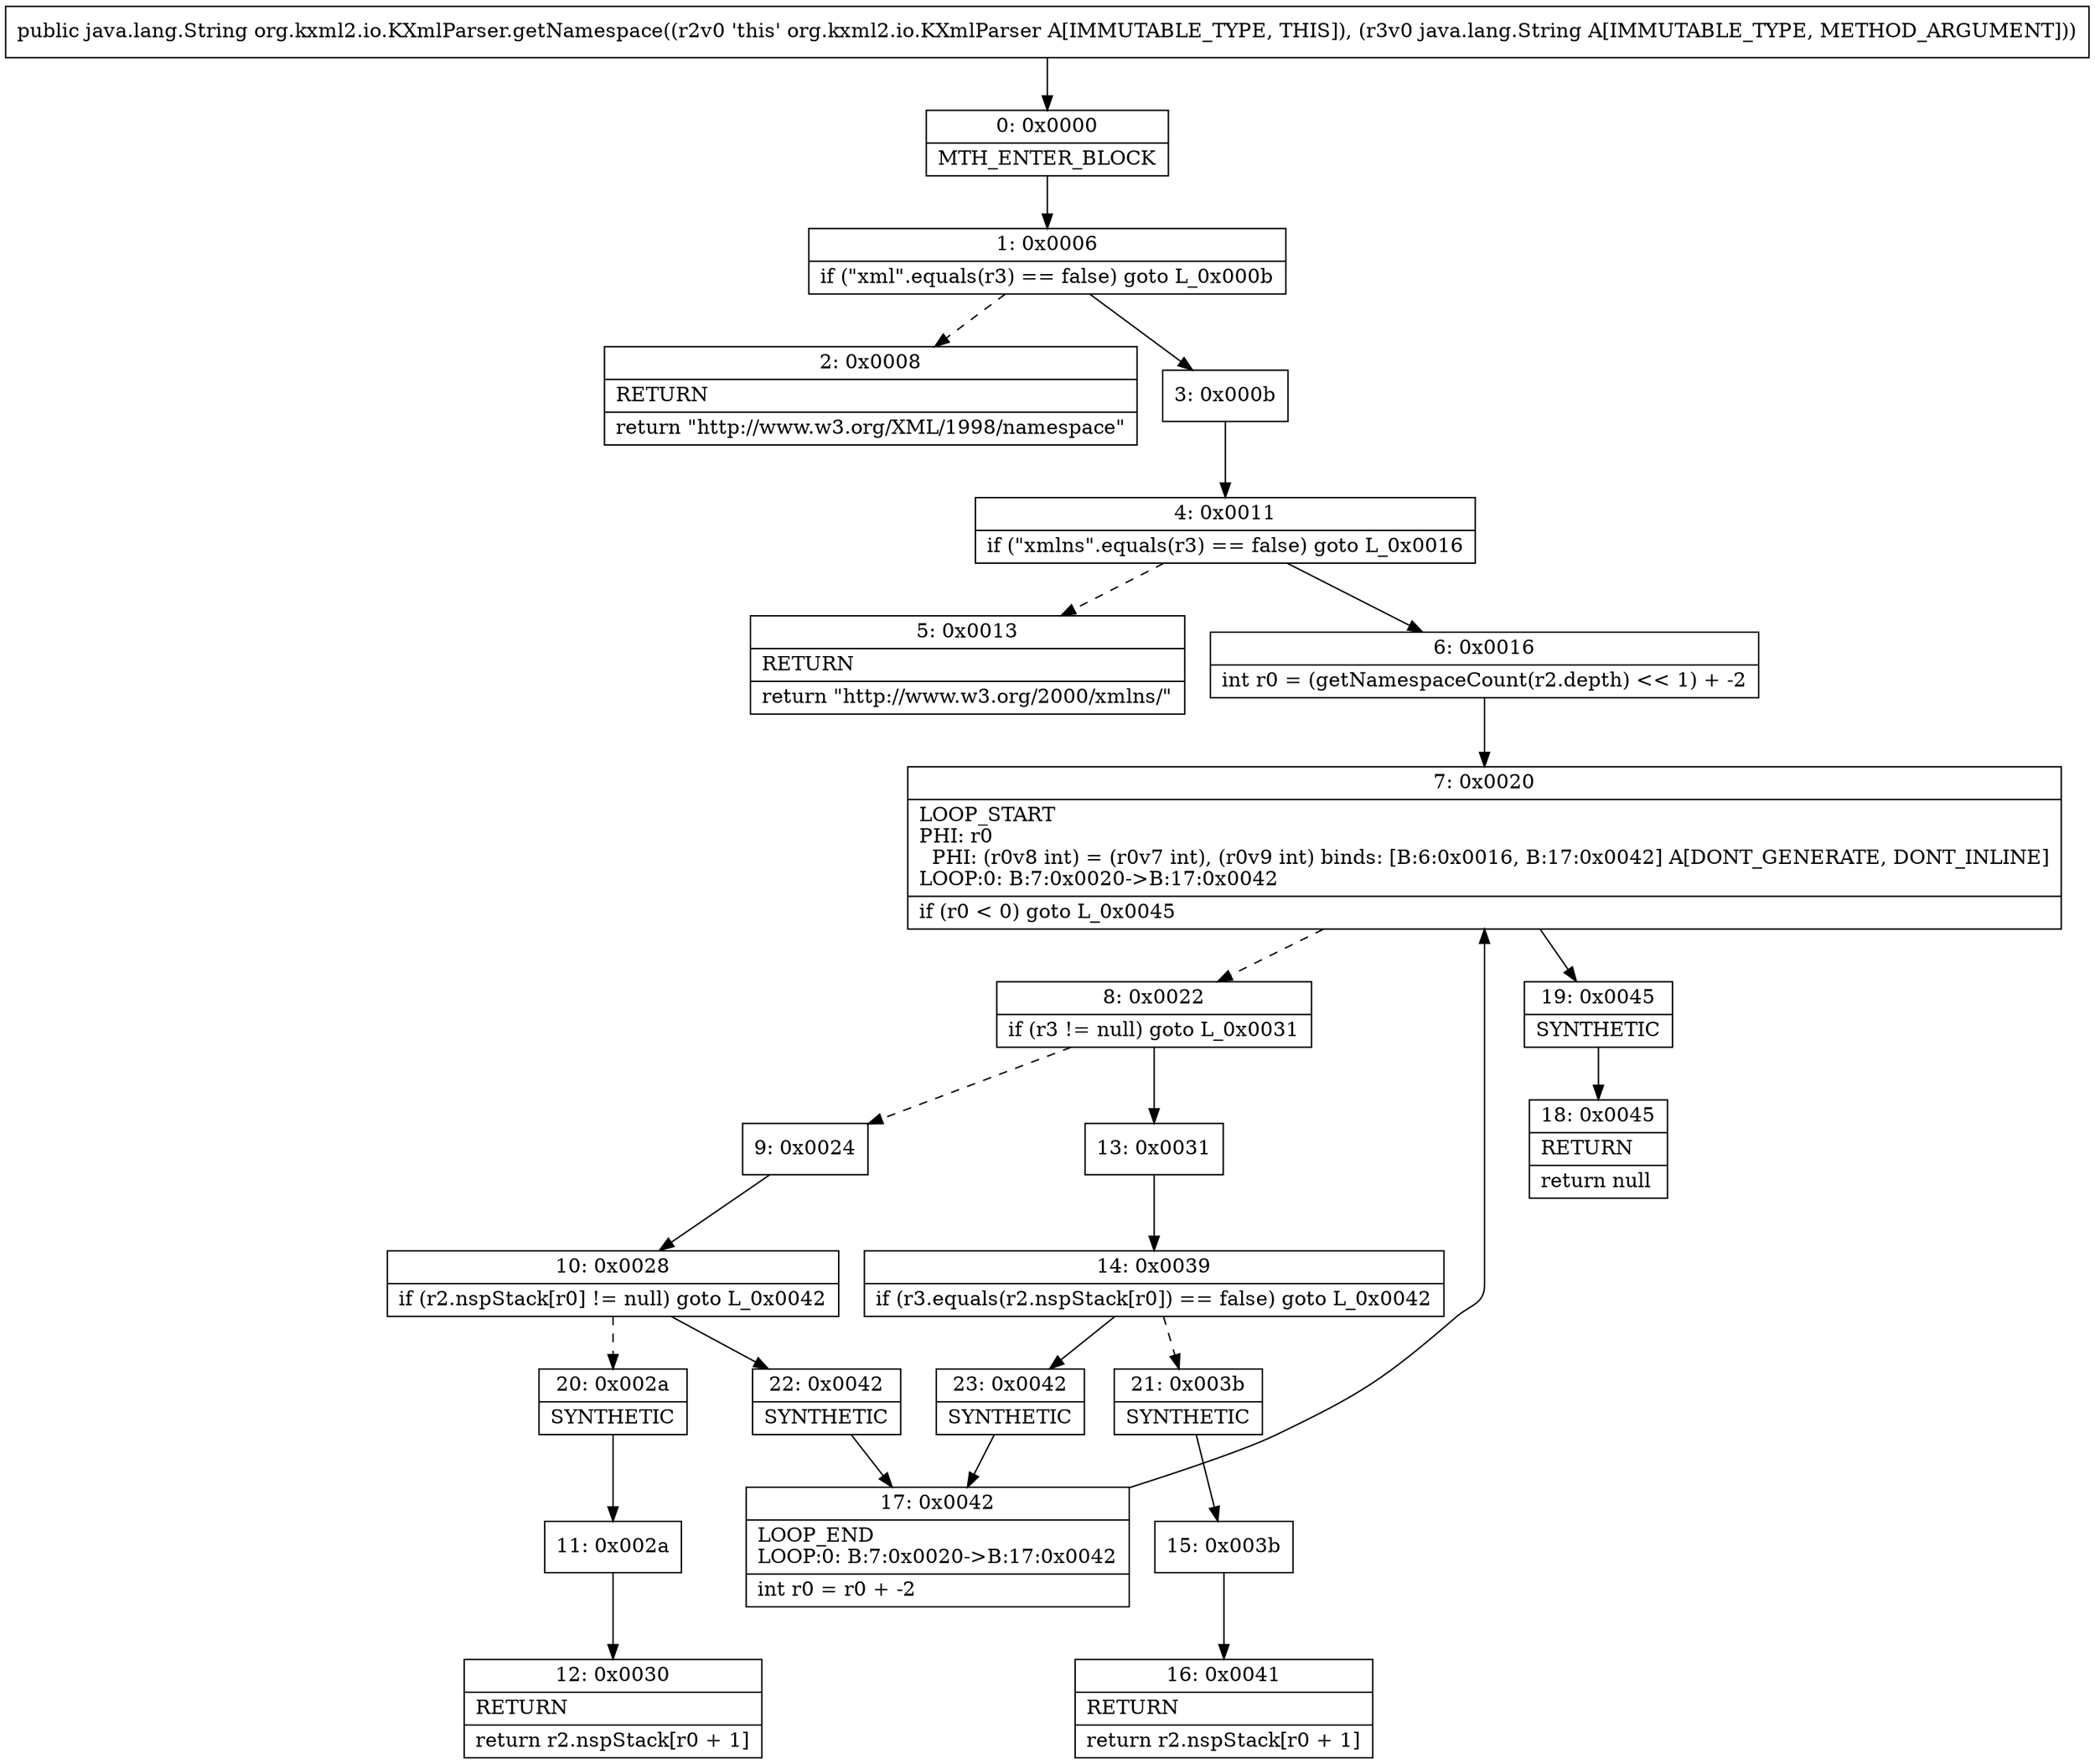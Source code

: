 digraph "CFG fororg.kxml2.io.KXmlParser.getNamespace(Ljava\/lang\/String;)Ljava\/lang\/String;" {
Node_0 [shape=record,label="{0\:\ 0x0000|MTH_ENTER_BLOCK\l}"];
Node_1 [shape=record,label="{1\:\ 0x0006|if (\"xml\".equals(r3) == false) goto L_0x000b\l}"];
Node_2 [shape=record,label="{2\:\ 0x0008|RETURN\l|return \"http:\/\/www.w3.org\/XML\/1998\/namespace\"\l}"];
Node_3 [shape=record,label="{3\:\ 0x000b}"];
Node_4 [shape=record,label="{4\:\ 0x0011|if (\"xmlns\".equals(r3) == false) goto L_0x0016\l}"];
Node_5 [shape=record,label="{5\:\ 0x0013|RETURN\l|return \"http:\/\/www.w3.org\/2000\/xmlns\/\"\l}"];
Node_6 [shape=record,label="{6\:\ 0x0016|int r0 = (getNamespaceCount(r2.depth) \<\< 1) + \-2\l}"];
Node_7 [shape=record,label="{7\:\ 0x0020|LOOP_START\lPHI: r0 \l  PHI: (r0v8 int) = (r0v7 int), (r0v9 int) binds: [B:6:0x0016, B:17:0x0042] A[DONT_GENERATE, DONT_INLINE]\lLOOP:0: B:7:0x0020\-\>B:17:0x0042\l|if (r0 \< 0) goto L_0x0045\l}"];
Node_8 [shape=record,label="{8\:\ 0x0022|if (r3 != null) goto L_0x0031\l}"];
Node_9 [shape=record,label="{9\:\ 0x0024}"];
Node_10 [shape=record,label="{10\:\ 0x0028|if (r2.nspStack[r0] != null) goto L_0x0042\l}"];
Node_11 [shape=record,label="{11\:\ 0x002a}"];
Node_12 [shape=record,label="{12\:\ 0x0030|RETURN\l|return r2.nspStack[r0 + 1]\l}"];
Node_13 [shape=record,label="{13\:\ 0x0031}"];
Node_14 [shape=record,label="{14\:\ 0x0039|if (r3.equals(r2.nspStack[r0]) == false) goto L_0x0042\l}"];
Node_15 [shape=record,label="{15\:\ 0x003b}"];
Node_16 [shape=record,label="{16\:\ 0x0041|RETURN\l|return r2.nspStack[r0 + 1]\l}"];
Node_17 [shape=record,label="{17\:\ 0x0042|LOOP_END\lLOOP:0: B:7:0x0020\-\>B:17:0x0042\l|int r0 = r0 + \-2\l}"];
Node_18 [shape=record,label="{18\:\ 0x0045|RETURN\l|return null\l}"];
Node_19 [shape=record,label="{19\:\ 0x0045|SYNTHETIC\l}"];
Node_20 [shape=record,label="{20\:\ 0x002a|SYNTHETIC\l}"];
Node_21 [shape=record,label="{21\:\ 0x003b|SYNTHETIC\l}"];
Node_22 [shape=record,label="{22\:\ 0x0042|SYNTHETIC\l}"];
Node_23 [shape=record,label="{23\:\ 0x0042|SYNTHETIC\l}"];
MethodNode[shape=record,label="{public java.lang.String org.kxml2.io.KXmlParser.getNamespace((r2v0 'this' org.kxml2.io.KXmlParser A[IMMUTABLE_TYPE, THIS]), (r3v0 java.lang.String A[IMMUTABLE_TYPE, METHOD_ARGUMENT])) }"];
MethodNode -> Node_0;
Node_0 -> Node_1;
Node_1 -> Node_2[style=dashed];
Node_1 -> Node_3;
Node_3 -> Node_4;
Node_4 -> Node_5[style=dashed];
Node_4 -> Node_6;
Node_6 -> Node_7;
Node_7 -> Node_8[style=dashed];
Node_7 -> Node_19;
Node_8 -> Node_9[style=dashed];
Node_8 -> Node_13;
Node_9 -> Node_10;
Node_10 -> Node_20[style=dashed];
Node_10 -> Node_22;
Node_11 -> Node_12;
Node_13 -> Node_14;
Node_14 -> Node_21[style=dashed];
Node_14 -> Node_23;
Node_15 -> Node_16;
Node_17 -> Node_7;
Node_19 -> Node_18;
Node_20 -> Node_11;
Node_21 -> Node_15;
Node_22 -> Node_17;
Node_23 -> Node_17;
}

